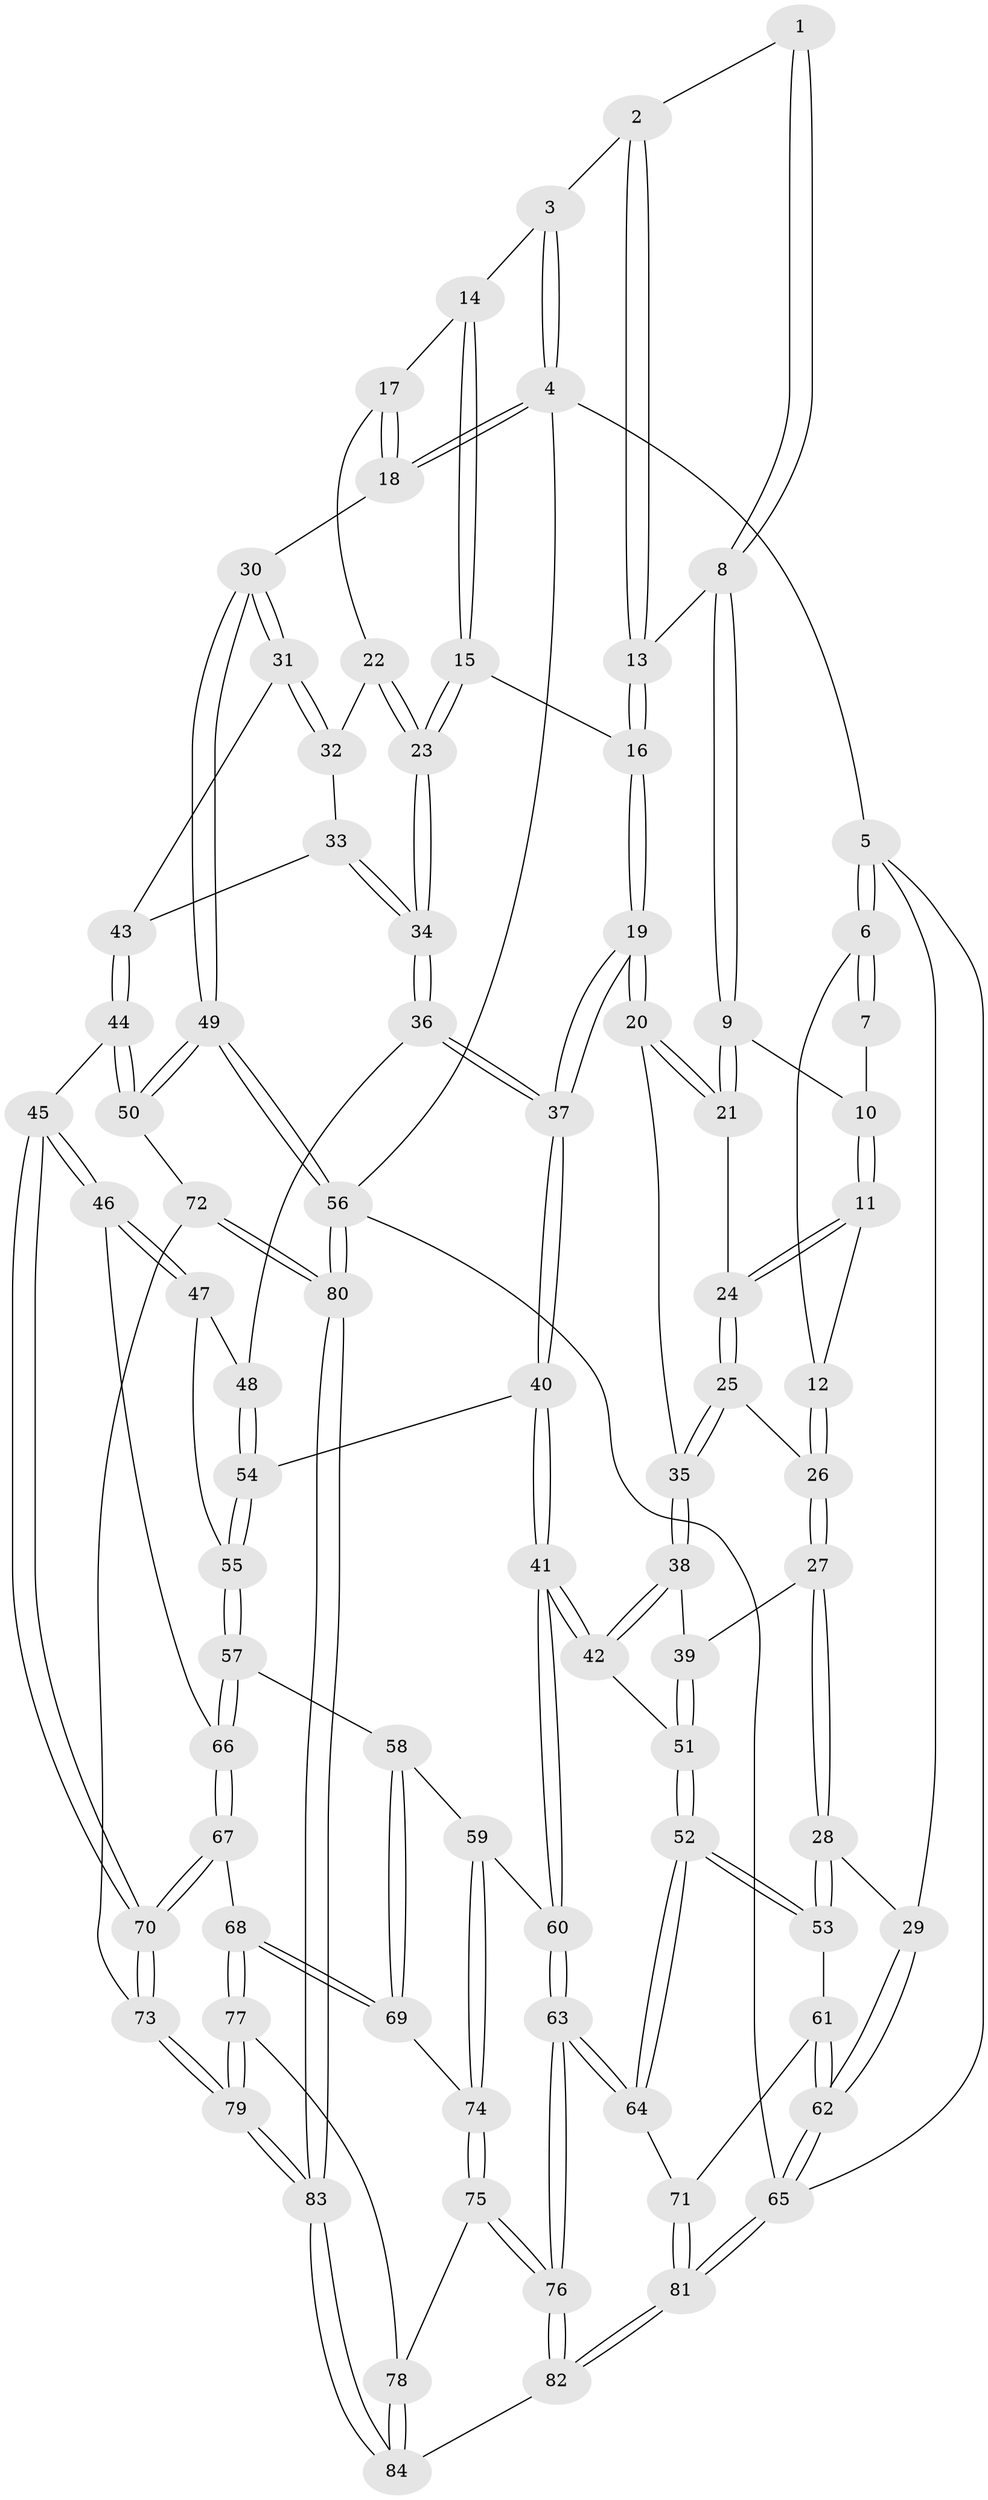 // coarse degree distribution, {4: 0.38095238095238093, 7: 0.023809523809523808, 2: 0.047619047619047616, 5: 0.30952380952380953, 3: 0.14285714285714285, 10: 0.023809523809523808, 6: 0.047619047619047616, 8: 0.023809523809523808}
// Generated by graph-tools (version 1.1) at 2025/21/03/04/25 18:21:19]
// undirected, 84 vertices, 207 edges
graph export_dot {
graph [start="1"]
  node [color=gray90,style=filled];
  1 [pos="+0.5171235791124005+0"];
  2 [pos="+0.7430165774566255+0"];
  3 [pos="+0.861721569339978+0"];
  4 [pos="+1+0"];
  5 [pos="+0+0"];
  6 [pos="+0+0"];
  7 [pos="+0.3083745522868753+0"];
  8 [pos="+0.45488308634489905+0.10987689238687942"];
  9 [pos="+0.42022308518857293+0.1394668375913591"];
  10 [pos="+0.3093022978080803+0"];
  11 [pos="+0.2872606093973535+0.1372646432133404"];
  12 [pos="+0+0"];
  13 [pos="+0.642718430454746+0.09233726987291789"];
  14 [pos="+0.8774507163030175+0.07444021286451609"];
  15 [pos="+0.7003941869933217+0.22230881431780541"];
  16 [pos="+0.6511497138840755+0.18471794284950602"];
  17 [pos="+0.8923170217511088+0.13588879962863581"];
  18 [pos="+1+0.26801128510355604"];
  19 [pos="+0.49113511087782047+0.2964795636123856"];
  20 [pos="+0.4872590289831893+0.293438962985456"];
  21 [pos="+0.3959162619552618+0.17607800089580566"];
  22 [pos="+0.8807619503159594+0.19209592536726725"];
  23 [pos="+0.7767438043766192+0.31224027294163265"];
  24 [pos="+0.2920391009886913+0.16913945039511905"];
  25 [pos="+0.2199419070229407+0.21907842610596345"];
  26 [pos="+0.17646971719432128+0.22500131235996362"];
  27 [pos="+0.03956381057933064+0.35261752970722"];
  28 [pos="+0+0.36380627364876694"];
  29 [pos="+0+0.3533206090892278"];
  30 [pos="+1+0.3282813505693585"];
  31 [pos="+1+0.3257189794371221"];
  32 [pos="+0.9437175165877136+0.24207814999843447"];
  33 [pos="+0.8726451483735707+0.3603922095477749"];
  34 [pos="+0.7815007663284258+0.34596239614462604"];
  35 [pos="+0.2966319445788458+0.3488266746881246"];
  36 [pos="+0.7741301122794745+0.3584151138274274"];
  37 [pos="+0.513737504895747+0.4084119937076551"];
  38 [pos="+0.2988721990882392+0.46212727546479687"];
  39 [pos="+0.04368645659546979+0.3556857045980738"];
  40 [pos="+0.49750156925221134+0.4620678027492779"];
  41 [pos="+0.41322681356029844+0.5234861869103207"];
  42 [pos="+0.32083630290764825+0.4970123997469603"];
  43 [pos="+0.9002923817449824+0.36812520394821097"];
  44 [pos="+0.968939844298334+0.6244660173709948"];
  45 [pos="+0.9493215994093392+0.6231968680386797"];
  46 [pos="+0.9330744215031838+0.6150790716102069"];
  47 [pos="+0.8154005449656282+0.5279152322538831"];
  48 [pos="+0.773070440780697+0.43552847480987245"];
  49 [pos="+1+0.6514030973508497"];
  50 [pos="+1+0.6474006859861836"];
  51 [pos="+0.19797037758632188+0.5815046666057575"];
  52 [pos="+0.1411156909855255+0.681485107698615"];
  53 [pos="+0.11121013817979039+0.6699967870854904"];
  54 [pos="+0.6180831770760661+0.5451407719926942"];
  55 [pos="+0.6590548657810039+0.6267478272806665"];
  56 [pos="+1+1"];
  57 [pos="+0.6596370065993579+0.6528260238838162"];
  58 [pos="+0.6173203838575421+0.6766333694500856"];
  59 [pos="+0.431583564171554+0.6850120607108656"];
  60 [pos="+0.42163086155791873+0.6813351282866116"];
  61 [pos="+0+0.672642853991553"];
  62 [pos="+0+0.6655911859005551"];
  63 [pos="+0.3107815525389074+0.7982927175826714"];
  64 [pos="+0.15418624886732096+0.7069933412346102"];
  65 [pos="+0+1"];
  66 [pos="+0.6668221722467265+0.6592986242619424"];
  67 [pos="+0.7027555454142879+0.7143855699910462"];
  68 [pos="+0.5886767378738805+0.8129035190721317"];
  69 [pos="+0.5794468462308935+0.7971010959531338"];
  70 [pos="+0.7525934829249736+0.7771662675818112"];
  71 [pos="+0.06482128785163355+0.8483907702174377"];
  72 [pos="+0.8857313309619855+0.8403093795807343"];
  73 [pos="+0.7520738495618159+0.8555451722023342"];
  74 [pos="+0.5152981806405713+0.7753835320367005"];
  75 [pos="+0.4693798368380207+0.9249935642521545"];
  76 [pos="+0.339277901277186+0.989986345296337"];
  77 [pos="+0.6095269368516083+0.8618205635070028"];
  78 [pos="+0.5740148870830595+0.8994273672752967"];
  79 [pos="+0.751804495665048+0.8560380170447981"];
  80 [pos="+1+1"];
  81 [pos="+0+1"];
  82 [pos="+0.27571081158098737+1"];
  83 [pos="+0.8160172033334938+1"];
  84 [pos="+0.7373851546679605+1"];
  1 -- 2;
  1 -- 8;
  1 -- 8;
  2 -- 3;
  2 -- 13;
  2 -- 13;
  3 -- 4;
  3 -- 4;
  3 -- 14;
  4 -- 5;
  4 -- 18;
  4 -- 18;
  4 -- 56;
  5 -- 6;
  5 -- 6;
  5 -- 29;
  5 -- 65;
  6 -- 7;
  6 -- 7;
  6 -- 12;
  7 -- 10;
  8 -- 9;
  8 -- 9;
  8 -- 13;
  9 -- 10;
  9 -- 21;
  9 -- 21;
  10 -- 11;
  10 -- 11;
  11 -- 12;
  11 -- 24;
  11 -- 24;
  12 -- 26;
  12 -- 26;
  13 -- 16;
  13 -- 16;
  14 -- 15;
  14 -- 15;
  14 -- 17;
  15 -- 16;
  15 -- 23;
  15 -- 23;
  16 -- 19;
  16 -- 19;
  17 -- 18;
  17 -- 18;
  17 -- 22;
  18 -- 30;
  19 -- 20;
  19 -- 20;
  19 -- 37;
  19 -- 37;
  20 -- 21;
  20 -- 21;
  20 -- 35;
  21 -- 24;
  22 -- 23;
  22 -- 23;
  22 -- 32;
  23 -- 34;
  23 -- 34;
  24 -- 25;
  24 -- 25;
  25 -- 26;
  25 -- 35;
  25 -- 35;
  26 -- 27;
  26 -- 27;
  27 -- 28;
  27 -- 28;
  27 -- 39;
  28 -- 29;
  28 -- 53;
  28 -- 53;
  29 -- 62;
  29 -- 62;
  30 -- 31;
  30 -- 31;
  30 -- 49;
  30 -- 49;
  31 -- 32;
  31 -- 32;
  31 -- 43;
  32 -- 33;
  33 -- 34;
  33 -- 34;
  33 -- 43;
  34 -- 36;
  34 -- 36;
  35 -- 38;
  35 -- 38;
  36 -- 37;
  36 -- 37;
  36 -- 48;
  37 -- 40;
  37 -- 40;
  38 -- 39;
  38 -- 42;
  38 -- 42;
  39 -- 51;
  39 -- 51;
  40 -- 41;
  40 -- 41;
  40 -- 54;
  41 -- 42;
  41 -- 42;
  41 -- 60;
  41 -- 60;
  42 -- 51;
  43 -- 44;
  43 -- 44;
  44 -- 45;
  44 -- 50;
  44 -- 50;
  45 -- 46;
  45 -- 46;
  45 -- 70;
  45 -- 70;
  46 -- 47;
  46 -- 47;
  46 -- 66;
  47 -- 48;
  47 -- 55;
  48 -- 54;
  48 -- 54;
  49 -- 50;
  49 -- 50;
  49 -- 56;
  49 -- 56;
  50 -- 72;
  51 -- 52;
  51 -- 52;
  52 -- 53;
  52 -- 53;
  52 -- 64;
  52 -- 64;
  53 -- 61;
  54 -- 55;
  54 -- 55;
  55 -- 57;
  55 -- 57;
  56 -- 80;
  56 -- 80;
  56 -- 65;
  57 -- 58;
  57 -- 66;
  57 -- 66;
  58 -- 59;
  58 -- 69;
  58 -- 69;
  59 -- 60;
  59 -- 74;
  59 -- 74;
  60 -- 63;
  60 -- 63;
  61 -- 62;
  61 -- 62;
  61 -- 71;
  62 -- 65;
  62 -- 65;
  63 -- 64;
  63 -- 64;
  63 -- 76;
  63 -- 76;
  64 -- 71;
  65 -- 81;
  65 -- 81;
  66 -- 67;
  66 -- 67;
  67 -- 68;
  67 -- 70;
  67 -- 70;
  68 -- 69;
  68 -- 69;
  68 -- 77;
  68 -- 77;
  69 -- 74;
  70 -- 73;
  70 -- 73;
  71 -- 81;
  71 -- 81;
  72 -- 73;
  72 -- 80;
  72 -- 80;
  73 -- 79;
  73 -- 79;
  74 -- 75;
  74 -- 75;
  75 -- 76;
  75 -- 76;
  75 -- 78;
  76 -- 82;
  76 -- 82;
  77 -- 78;
  77 -- 79;
  77 -- 79;
  78 -- 84;
  78 -- 84;
  79 -- 83;
  79 -- 83;
  80 -- 83;
  80 -- 83;
  81 -- 82;
  81 -- 82;
  82 -- 84;
  83 -- 84;
  83 -- 84;
}
